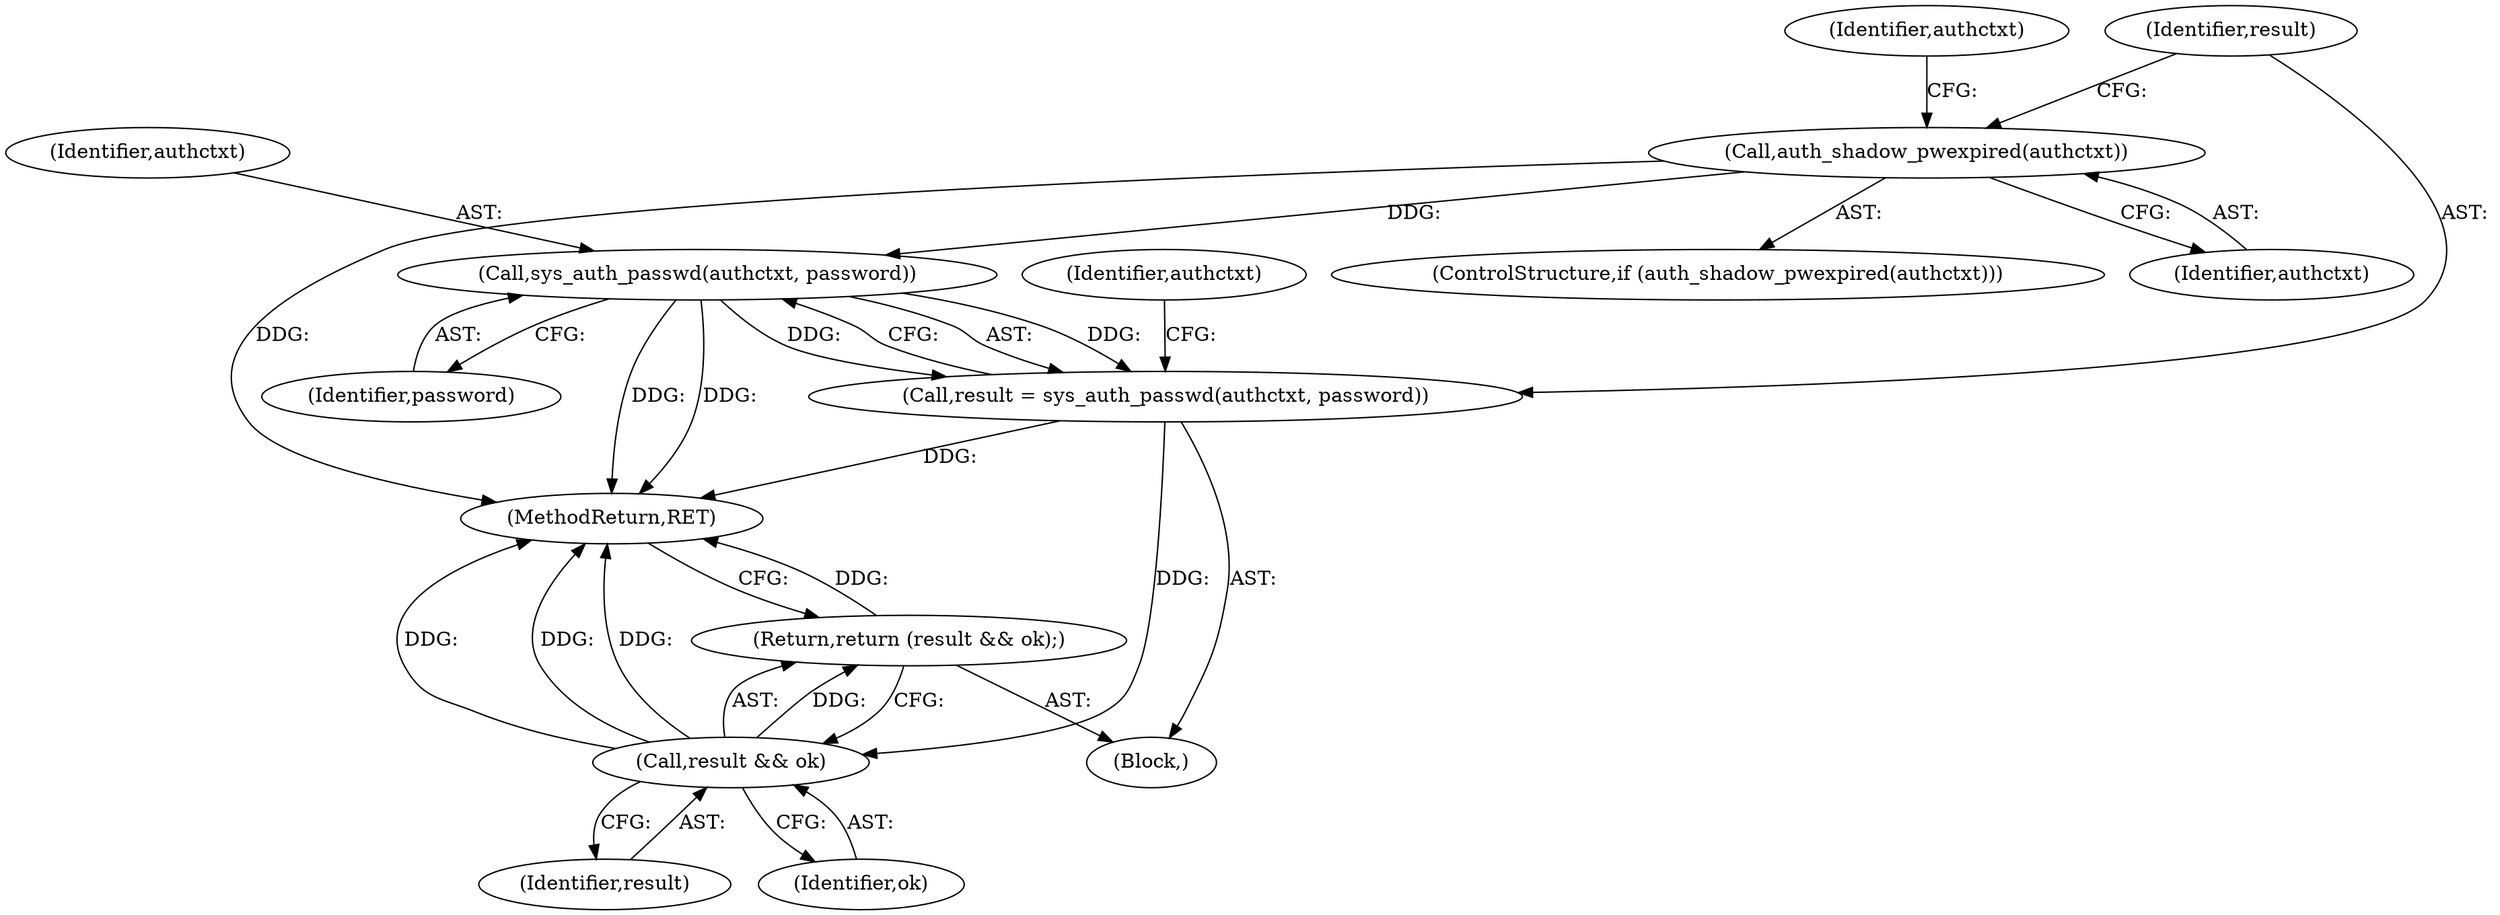 digraph "0_openssh-portable_fcd135c9df440bcd2d5870405ad3311743d78d97@pointer" {
"1000217" [label="(Call,auth_shadow_pwexpired(authctxt))"];
"1000226" [label="(Call,sys_auth_passwd(authctxt, password))"];
"1000224" [label="(Call,result = sys_auth_passwd(authctxt, password))"];
"1000235" [label="(Call,result && ok)"];
"1000234" [label="(Return,return (result && ok);)"];
"1000216" [label="(ControlStructure,if (auth_shadow_pwexpired(authctxt)))"];
"1000231" [label="(Identifier,authctxt)"];
"1000226" [label="(Call,sys_auth_passwd(authctxt, password))"];
"1000235" [label="(Call,result && ok)"];
"1000236" [label="(Identifier,result)"];
"1000234" [label="(Return,return (result && ok);)"];
"1000237" [label="(Identifier,ok)"];
"1000228" [label="(Identifier,password)"];
"1000104" [label="(Block,)"];
"1000225" [label="(Identifier,result)"];
"1000224" [label="(Call,result = sys_auth_passwd(authctxt, password))"];
"1000217" [label="(Call,auth_shadow_pwexpired(authctxt))"];
"1000221" [label="(Identifier,authctxt)"];
"1000218" [label="(Identifier,authctxt)"];
"1000227" [label="(Identifier,authctxt)"];
"1000238" [label="(MethodReturn,RET)"];
"1000217" -> "1000216"  [label="AST: "];
"1000217" -> "1000218"  [label="CFG: "];
"1000218" -> "1000217"  [label="AST: "];
"1000221" -> "1000217"  [label="CFG: "];
"1000225" -> "1000217"  [label="CFG: "];
"1000217" -> "1000238"  [label="DDG: "];
"1000217" -> "1000226"  [label="DDG: "];
"1000226" -> "1000224"  [label="AST: "];
"1000226" -> "1000228"  [label="CFG: "];
"1000227" -> "1000226"  [label="AST: "];
"1000228" -> "1000226"  [label="AST: "];
"1000224" -> "1000226"  [label="CFG: "];
"1000226" -> "1000238"  [label="DDG: "];
"1000226" -> "1000238"  [label="DDG: "];
"1000226" -> "1000224"  [label="DDG: "];
"1000226" -> "1000224"  [label="DDG: "];
"1000224" -> "1000104"  [label="AST: "];
"1000225" -> "1000224"  [label="AST: "];
"1000231" -> "1000224"  [label="CFG: "];
"1000224" -> "1000238"  [label="DDG: "];
"1000224" -> "1000235"  [label="DDG: "];
"1000235" -> "1000234"  [label="AST: "];
"1000235" -> "1000236"  [label="CFG: "];
"1000235" -> "1000237"  [label="CFG: "];
"1000236" -> "1000235"  [label="AST: "];
"1000237" -> "1000235"  [label="AST: "];
"1000234" -> "1000235"  [label="CFG: "];
"1000235" -> "1000238"  [label="DDG: "];
"1000235" -> "1000238"  [label="DDG: "];
"1000235" -> "1000238"  [label="DDG: "];
"1000235" -> "1000234"  [label="DDG: "];
"1000234" -> "1000104"  [label="AST: "];
"1000238" -> "1000234"  [label="CFG: "];
"1000234" -> "1000238"  [label="DDG: "];
}

